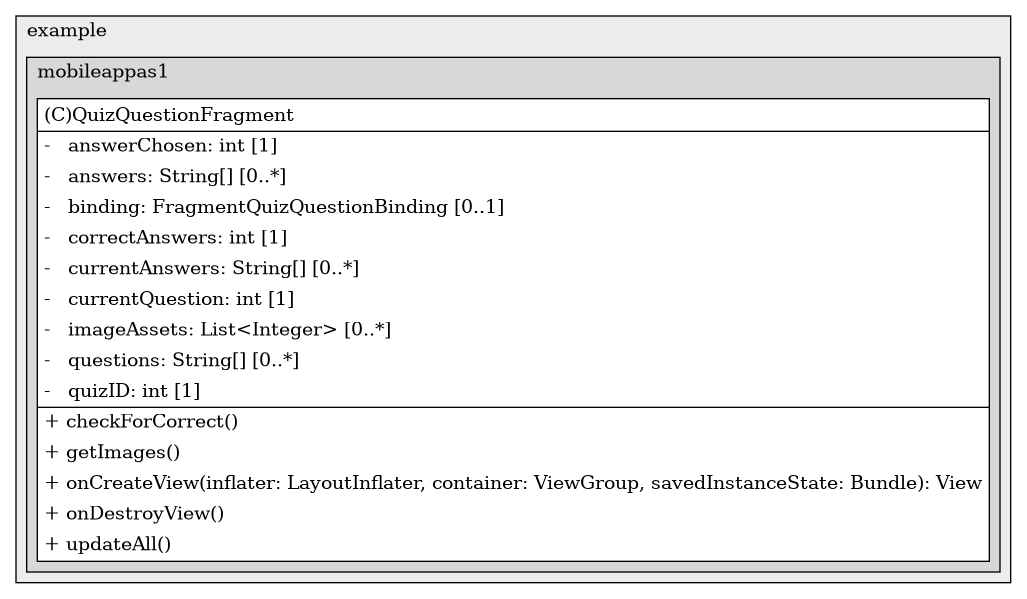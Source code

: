 @startuml

/' diagram meta data start
config=StructureConfiguration;
{
  "projectClassification": {
    "searchMode": "OpenProject", // OpenProject, AllProjects
    "includedProjects": "",
    "pathEndKeywords": "*.impl",
    "isClientPath": "",
    "isClientName": "",
    "isTestPath": "",
    "isTestName": "",
    "isMappingPath": "",
    "isMappingName": "",
    "isDataAccessPath": "",
    "isDataAccessName": "",
    "isDataStructurePath": "",
    "isDataStructureName": "",
    "isInterfaceStructuresPath": "",
    "isInterfaceStructuresName": "",
    "isEntryPointPath": "",
    "isEntryPointName": "",
    "treatFinalFieldsAsMandatory": false
  },
  "graphRestriction": {
    "classPackageExcludeFilter": "",
    "classPackageIncludeFilter": "",
    "classNameExcludeFilter": "",
    "classNameIncludeFilter": "",
    "methodNameExcludeFilter": "",
    "methodNameIncludeFilter": "",
    "removeByInheritance": "", // inheritance/annotation based filtering is done in a second step
    "removeByAnnotation": "",
    "removeByClassPackage": "", // cleanup the graph after inheritance/annotation based filtering is done
    "removeByClassName": "",
    "cutMappings": false,
    "cutEnum": true,
    "cutTests": true,
    "cutClient": true,
    "cutDataAccess": false,
    "cutInterfaceStructures": false,
    "cutDataStructures": false,
    "cutGetterAndSetter": true,
    "cutConstructors": true
  },
  "graphTraversal": {
    "forwardDepth": 6,
    "backwardDepth": 6,
    "classPackageExcludeFilter": "",
    "classPackageIncludeFilter": "",
    "classNameExcludeFilter": "",
    "classNameIncludeFilter": "",
    "methodNameExcludeFilter": "",
    "methodNameIncludeFilter": "",
    "hideMappings": false,
    "hideDataStructures": false,
    "hidePrivateMethods": true,
    "hideInterfaceCalls": true, // indirection: implementation -> interface (is hidden) -> implementation
    "onlyShowApplicationEntryPoints": false, // root node is included
    "useMethodCallsForStructureDiagram": "ForwardOnly" // ForwardOnly, BothDirections, No
  },
  "details": {
    "aggregation": "GroupByClass", // ByClass, GroupByClass, None
    "showClassGenericTypes": true,
    "showMethods": true,
    "showMethodParameterNames": true,
    "showMethodParameterTypes": true,
    "showMethodReturnType": true,
    "showPackageLevels": 2,
    "showDetailedClassStructure": true
  },
  "rootClass": "com.example.mobileappas1.ui.Quiz.QuizQuestionFragment",
  "extensionCallbackMethod": "" // qualified.class.name#methodName - signature: public static String method(String)
}
diagram meta data end '/



digraph g {
    rankdir="TB"
    splines=polyline
    

'nodes 
subgraph cluster_1322970774 { 
   	label=example
	labeljust=l
	fillcolor="#ececec"
	style=filled
   
   subgraph cluster_1233910364 { 
   	label=mobileappas1
	labeljust=l
	fillcolor="#d8d8d8"
	style=filled
   
   QuizQuestionFragment1400412306[
	label=<<TABLE BORDER="1" CELLBORDER="0" CELLPADDING="4" CELLSPACING="0">
<TR><TD ALIGN="LEFT" >(C)QuizQuestionFragment</TD></TR>
<HR/>
<TR><TD ALIGN="LEFT" >-   answerChosen: int [1]</TD></TR>
<TR><TD ALIGN="LEFT" >-   answers: String[] [0..*]</TD></TR>
<TR><TD ALIGN="LEFT" >-   binding: FragmentQuizQuestionBinding [0..1]</TD></TR>
<TR><TD ALIGN="LEFT" >-   correctAnswers: int [1]</TD></TR>
<TR><TD ALIGN="LEFT" >-   currentAnswers: String[] [0..*]</TD></TR>
<TR><TD ALIGN="LEFT" >-   currentQuestion: int [1]</TD></TR>
<TR><TD ALIGN="LEFT" >-   imageAssets: List&lt;Integer&gt; [0..*]</TD></TR>
<TR><TD ALIGN="LEFT" >-   questions: String[] [0..*]</TD></TR>
<TR><TD ALIGN="LEFT" >-   quizID: int [1]</TD></TR>
<HR/>
<TR><TD ALIGN="LEFT" >+ checkForCorrect()</TD></TR>
<TR><TD ALIGN="LEFT" >+ getImages()</TD></TR>
<TR><TD ALIGN="LEFT" >+ onCreateView(inflater: LayoutInflater, container: ViewGroup, savedInstanceState: Bundle): View</TD></TR>
<TR><TD ALIGN="LEFT" >+ onDestroyView()</TD></TR>
<TR><TD ALIGN="LEFT" >+ updateAll()</TD></TR>
</TABLE>>
	style=filled
	margin=0
	shape=plaintext
	fillcolor="#FFFFFF"
];
} 
} 

'edges    

    
}
@enduml
